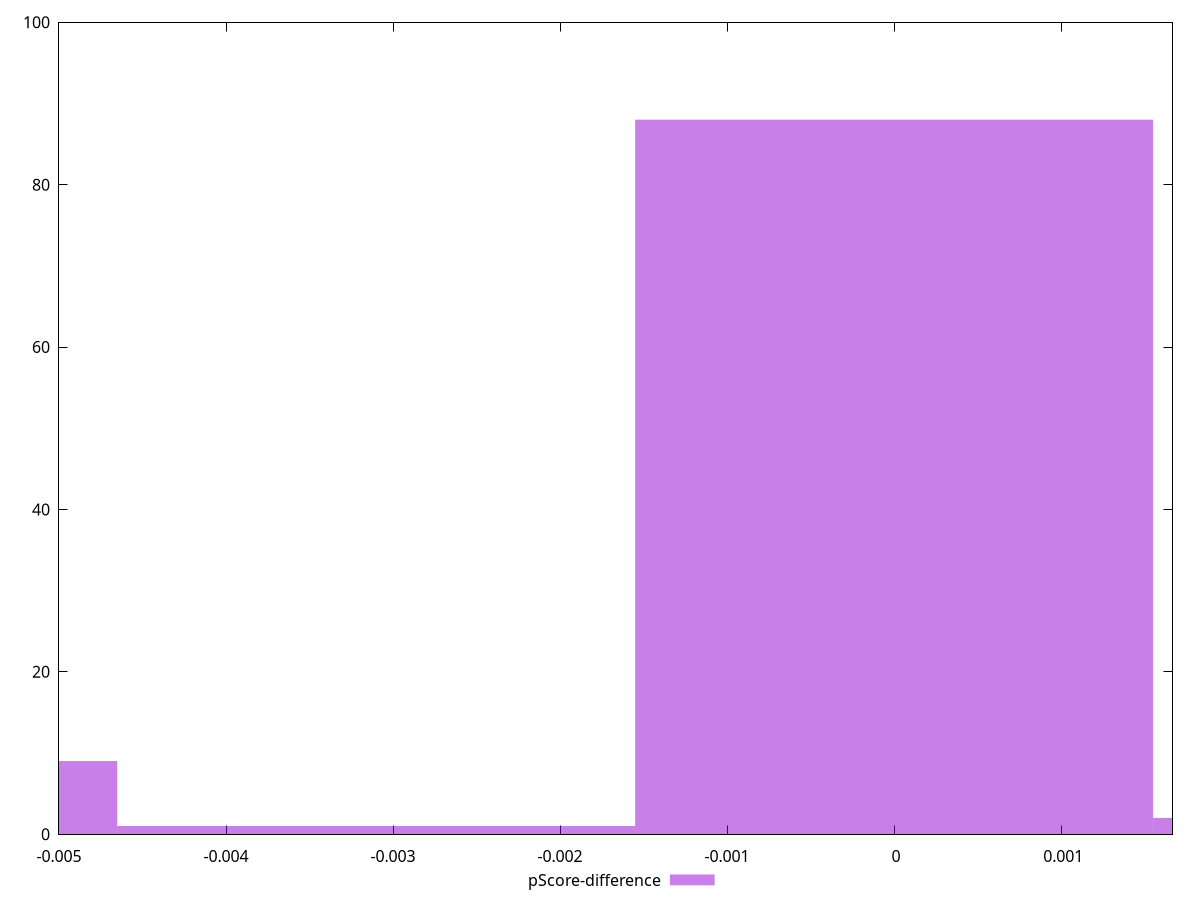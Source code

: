 reset

$pScoreDifference <<EOF
0 88
-0.006201959471962914 9
-0.003100979735981457 1
0.003100979735981457 2
EOF

set key outside below
set boxwidth 0.003100979735981457
set xrange [-0.0050000000000000044:0.0016666666666667052]
set yrange [0:100]
set trange [0:100]
set style fill transparent solid 0.5 noborder
set terminal svg size 640, 490 enhanced background rgb 'white'
set output "report_00013_2021-02-09T12-04-24.940Z/unminified-css/samples/pages+cached/pScore-difference/histogram.svg"

plot $pScoreDifference title "pScore-difference" with boxes

reset
